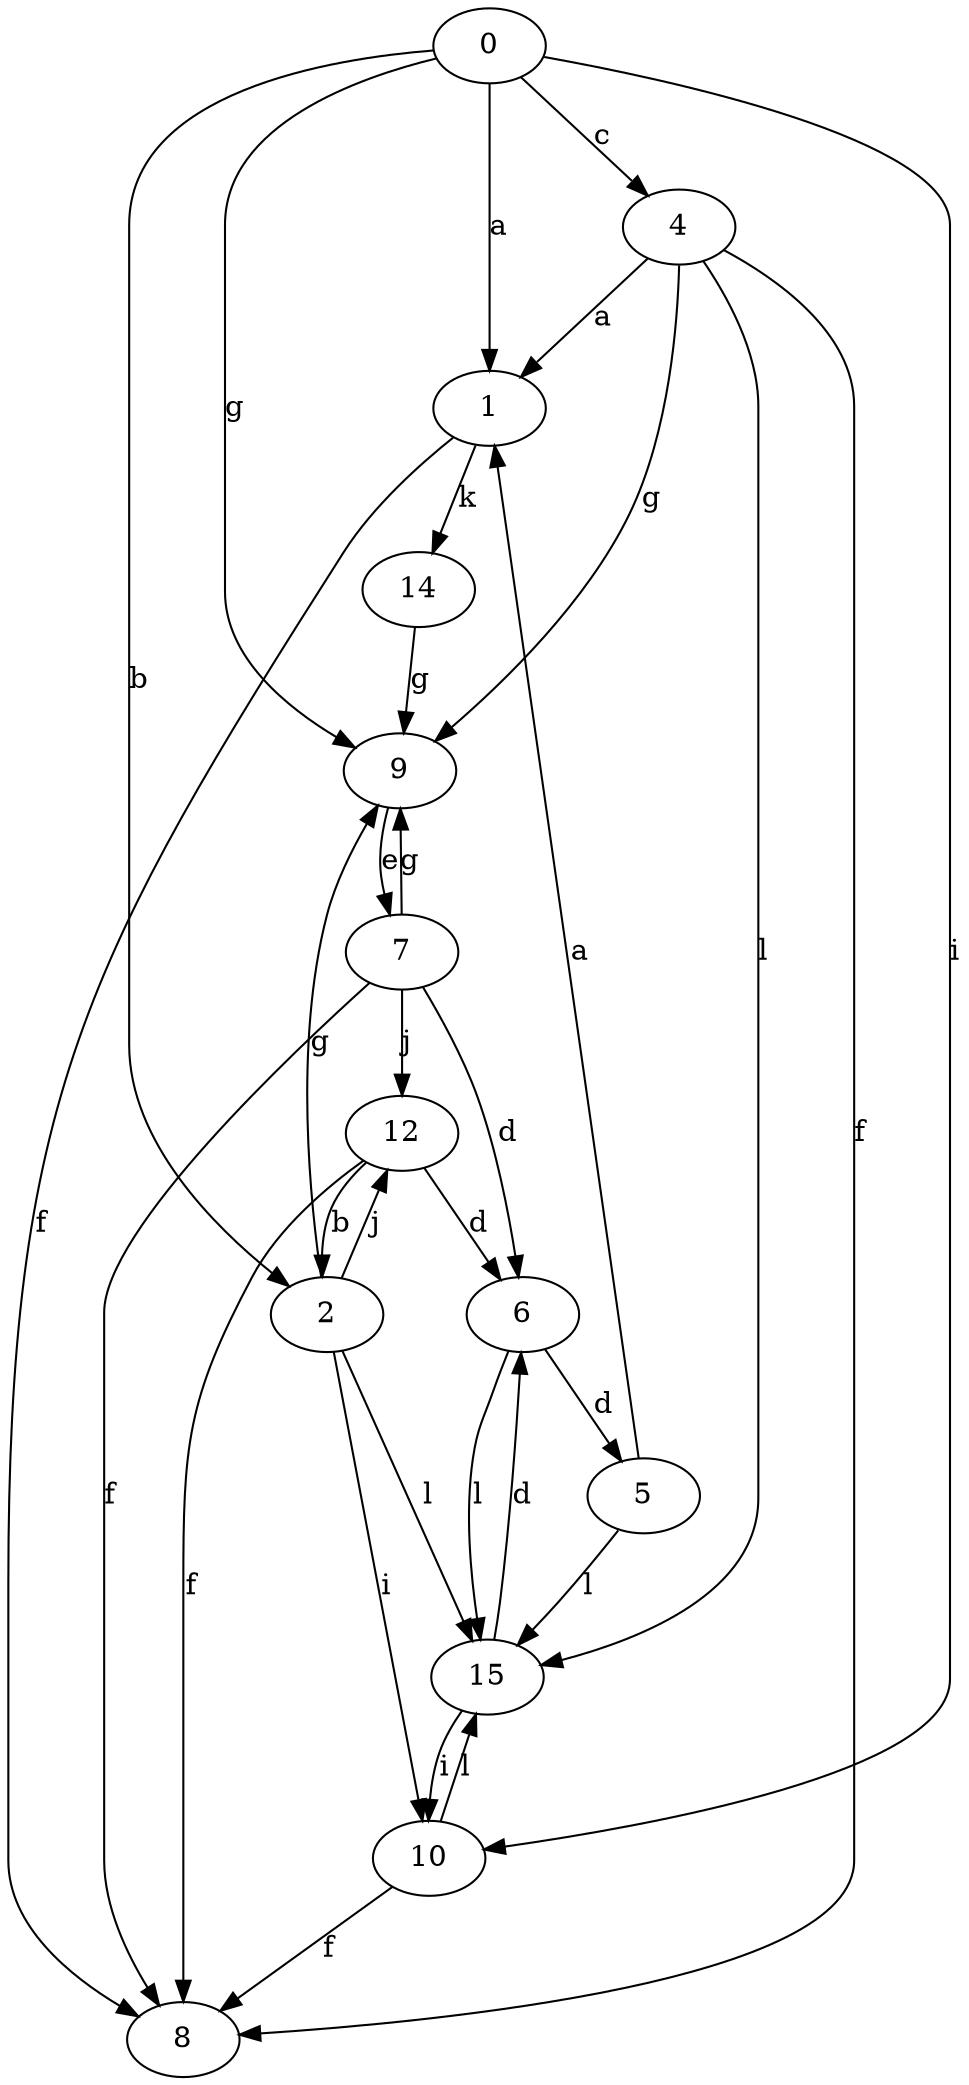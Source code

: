 strict digraph  {
0;
1;
2;
4;
5;
6;
7;
8;
9;
10;
12;
14;
15;
0 -> 1  [label=a];
0 -> 2  [label=b];
0 -> 4  [label=c];
0 -> 9  [label=g];
0 -> 10  [label=i];
1 -> 8  [label=f];
1 -> 14  [label=k];
2 -> 9  [label=g];
2 -> 10  [label=i];
2 -> 12  [label=j];
2 -> 15  [label=l];
4 -> 1  [label=a];
4 -> 8  [label=f];
4 -> 9  [label=g];
4 -> 15  [label=l];
5 -> 1  [label=a];
5 -> 15  [label=l];
6 -> 5  [label=d];
6 -> 15  [label=l];
7 -> 6  [label=d];
7 -> 8  [label=f];
7 -> 9  [label=g];
7 -> 12  [label=j];
9 -> 7  [label=e];
10 -> 8  [label=f];
10 -> 15  [label=l];
12 -> 2  [label=b];
12 -> 6  [label=d];
12 -> 8  [label=f];
14 -> 9  [label=g];
15 -> 6  [label=d];
15 -> 10  [label=i];
}
